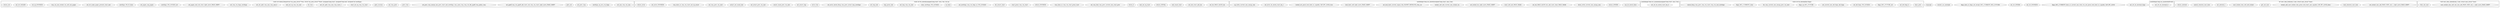 digraph mlock_c{
	subgraph cluster_mlock_fixup{
		label="static int mlock_fixup(struct vm_area_struct *vma, struct vm_area_struct **prev, unsigned long start, unsigned long end, unsigned int newflags)";
		set_mm_vma_vm_mm[label="set_mm_vma_vm_mm"];
		newflags_eq_mva_vm_flags[label="newflags_eq_mva_vm_flags"];
		set_prev_vma[label="set_prev_vma"];
		goto_out[label="goto_out"];
		set_pgoff_vma_vm_pgoff_add_start_sub_vma_vm_start_right_move_PAGE_SHIFT[label="set_pgoff_vma_vm_pgoff_add_start_sub_vma_vm_start_right_move_PAGE_SHIFT"];
		set_prev_vma_merge_mm_prev_start_end_newflags_vma_anon_vma_vma_vm_file_pgoff_vma_policy_vma[label="set_prev_vma_merge_mm_prev_start_end_newflags_vma_anon_vma_vma_vm_file_pgoff_vma_policy_vma"];
		prev_true[label="prev_true"];
		set_vma_prev[label="set_vma_prev"];
		goto_success[label="goto_success"];
		set_prev_vma[label="set_prev_vma"];
		start_not_eq_vma_vm_start[label="start_not_eq_vma_vm_start"];
		set_ret_split_vma_mm_vma_start_1[label="set_ret_split_vma_mm_vma_start_1"];
		ret_true[label="ret_true"];
		goto_out[label="goto_out"];
		end_not_eq_vma_vm_end[label="end_not_eq_vma_vm_end"];
		set_ret_split_vma_mm_vma_end_0[label="set_ret_split_vma_mm_vma_end_0"];
		ret_true[label="ret_true"];
		goto_out[label="goto_out"];
		set_vma_vm_flags_newflags[label="set_vma_vm_flags_newflags"];
		set_pages_end_sub_start_right_move_PAGE_SHIFT[label="set_pages_end_sub_start_right_move_PAGE_SHIFT"];
		newflags_VM_LOCKED_set[label="newflags_VM_LOCKED_set"];
		set_pages_neg_pages[label="set_pages_neg_pages"];
		newflags_VM_IO_false[label="newflags_VM_IO_false"];
		set_ret_make_pages_present_start_end[label="set_ret_make_pages_present_start_end"];
		vma_vm_mm_locked_vm_self_sub_pages[label="vma_vm_mm_locked_vm_self_sub_pages"];
		ret_eq_ENOMEM[label="ret_eq_ENOMEM"];
		set_ret_EAGAIN[label="set_ret_EAGAIN"];
		return_ret[label="return_ret"];
	}

	subgraph cluster_do_mlock{
		label="static int do_mlock(unsigned long start, size_t len, int on)";
		set_len_PAGE_ALIGN_len[label="set_len_PAGE_ALIGN_len"];
		set_end_start_add_len[label="set_end_start_add_len"];
		end_small_start[label="end_small_start"];
		return_EINVAL[label="return_EINVAL"];
		end_not_eq_start[label="end_not_eq_start"];
		return_0[label="return_0"];
		set_vma_find_vma_prev_current_mm_start_prev[label="set_vma_find_vma_prev_current_mm_start_prev"];
		vma_false_or_vma_vm_start_great_start[label="vma_false_or_vma_vm_start_great_start"];
		return_ENOMEM[label="return_ENOMEM"];
		start_great_vma_vm_start[label="start_great_vma_vm_start"];
		set_prev_vma[label="set_prev_vma"];
		for_nstart_start[label="for_nstart_start"];
		set_newflags_vma_vm_flags_or_VM_LOCKED[label="set_newflags_vma_vm_flags_or_VM_LOCKED"];
		on_false[label="on_false"];
		clear_newflags_VM_LOCKED[label="clear_newflags_VM_LOCKED"];
		set_tmp_vma_vm_end[label="set_tmp_vma_vm_end"];
		tmp_great_end[label="tmp_great_end"];
		set_tmp_end[label="set_tmp_end"];
		set_error_mlock_fixup_vma_prev_nstart_tmp_newflags[label="set_error_mlock_fixup_vma_prev_nstart_tmp_newflags"];
		error_true[label="error_true"];
		set_nstart_tmp[label="set_nstart_tmp"];
		nstart_small_prev_vm_end[label="nstart_small_prev_vm_end"];
		set_nstart_prev_vm_end[label="set_nstart_prev_vm_end"];
		nstart_not_small_end[label="nstart_not_small_end"];
		set_vma_prev_vm_next[label="set_vma_prev_vm_next"];
		vma_false_or_vma_vm_start_not_eq_nstart[label="vma_false_or_vma_vm_start_not_eq_nstart"];
		set_error_ENOMEM[label="set_error_ENOMEM"];
		return_error[label="return_error"];
	}

	subgraph cluster_sys_mlock{
		label="asmlinkage long sys_mlock(unsigned long start, size_t len)";
		can_do_mlock_false[label="can_do_mlock_false"];
		return_EPERM[label="return_EPERM"];
		down_write_current_mm_mmap_sem[label="down_write_current_mm_mmap_sem"];
		set_len_PAGE_ALIGN_len_add_start_clear_PAGE_MASK[label="set_len_PAGE_ALIGN_len_add_start_clear_PAGE_MASK"];
		start_self_and_PAGE_MASK[label="start_self_and_PAGE_MASK"];
		set_locked_len_right_move_PAGE_SHIFT[label="set_locked_len_right_move_PAGE_SHIFT"];
		locked_self_add_current_mm_locked_vm[label="locked_self_add_current_mm_locked_vm"];
		set_lock_limit_current_signal_rlim_RLIMIT_MEMLOCK_rlim_cur[label="set_lock_limit_current_signal_rlim_RLIMIT_MEMLOCK_rlim_cur"];
		lock_limit_self_right_move_PAGE_SHIFT[label="lock_limit_self_right_move_PAGE_SHIFT"];
		locked_not_great_lock_limit_or_capable_CAP_IPC_LOCK_true[label="locked_not_great_lock_limit_or_capable_CAP_IPC_LOCK_true"];
		set_error_do_mlock_start_len_1[label="set_error_do_mlock_start_len_1"];
		up_write_current_mm_mmap_sem[label="up_write_current_mm_mmap_sem"];
		return_error[label="return_error"];
	}

	subgraph cluster_sys_munlock{
		label="asmlinkage long sys_munlock(unsigned long start, size_t len)";
		down_write_current_mm_mmap_sem[label="down_write_current_mm_mmap_sem"];
		set_len_PAGE_ALIGN_len_add_start_clear_PAGE_MASK[label="set_len_PAGE_ALIGN_len_add_start_clear_PAGE_MASK"];
		start_self_and_PAGE_MASK[label="start_self_and_PAGE_MASK"];
		set_ret_do_mlock_start_len_0[label="set_ret_do_mlock_start_len_0"];
		up_write_current_mm_mmap_sem[label="up_write_current_mm_mmap_sem"];
		return_ret[label="return_ret"];
	}

	subgraph cluster_do_mlockall{
		label="static int do_mlockall(int flags)";
		clear_prev[label="clear_prev"];
		set_def_flags_0[label="set_def_flags_0"];
		flags_MCL_FUTURE_set[label="flags_MCL_FUTURE_set"];
		set_def_flags_VM_LOCKED[label="set_def_flags_VM_LOCKED"];
		set_current_mm_def_flags_def_flags[label="set_current_mm_def_flags_def_flags"];
		flags_eq_MCL_FUTURE[label="flags_eq_MCL_FUTURE"];
		goto_out[label="goto_out"];
		for_vma_current_mm_mmap_prev_vm_next[label="for_vma_current_mm_mmap_prev_vm_next"];
		set_newflags_vma_vm_flags_or_VM_LOCKED[label="set_newflags_vma_vm_flags_or_VM_LOCKED"];
		flags_MCL_CURRENT_clear[label="flags_MCL_CURRENT_clear"];
		clear_newflags_VM_LOCKED[label="clear_newflags_VM_LOCKED"];
		mlock_fixup_vma_prev_vma_vm_start_vma_vm_end_newflags[label="mlock_fixup_vma_prev_vma_vm_start_vma_vm_end_newflags"];
		return_0[label="return_0"];
	}

	bugraph cluster_sys_mlockall{
		label="asmlinkage long sys_mlockall(int flags)";
		flags_false_or_flags_set_except_MCL_CURRENT_MCL_FUTURE[label="flags_false_or_flags_set_except_MCL_CURRENT_MCL_FUTURE"];
		goto_out[label="goto_out"];
		set_ret_EPERM[label="set_ret_EPERM"];
		can_do_mlock_false[label="can_do_mlock_false"];
		goto_out[label="goto_out"];
		down_write_current_mm_mmap_sem[label="down_write_current_mm_mmap_sem"];
		set_lock_limit_current_signal_rlim_RLIMIT_MEMLOCK_rlim_cur[label="set_lock_limit_current_signal_rlim_RLIMIT_MEMLOCK_rlim_cur"];
		lock_limit_self_right_move_PAGE_SHIFT[label="lock_limit_self_right_move_PAGE_SHIFT"];
		set_ret_ENOMEM[label="set_ret_ENOMEM"];
		flags_MCL_CURRENT_false_or_current_mm_total_vm_not_great_lock_limit_or_capable_CAP_IPC_LOCK[label="flags_MCL_CURRENT_false_or_current_mm_total_vm_not_great_lock_limit_or_capable_CAP_IPC_LOCK"];
		set_ret_do_mlockall_flags[label="set_ret_do_mlockall_flags"];
		up_write_current_mm_mmap_sem[label="up_write_current_mm_mmap_sem"];
		return_ret[label="return_ret"];
	}

	subgraph cluster_sys_munlockall{
		label="asmlinkage long sys_munlockall(void)";
		down_write_current_mm_mmap_sem[label="down_write_current_mm_mmap_sem"];
		set_ret_do_mlockall_0[label="set_ret_do_mlockall_0"];
		up_write_current_mm_mmap_sem[label="up_write_current_mm_mmap_sem"];
		return_ret[label="return_ret"];
	}

	subgraph cluster_user_shm_lock{
		label="int user_shm_lock(size_t size, struct user_struct *user)";
		set_locked_size_add_PAGE_SIZE_sub_1_right_move_PAGE_SHIFT[label="set_locked_size_add_PAGE_SIZE_sub_1_right_move_PAGE_SHIFT"];
		set_lock_limit_current_signal_rlim_RLIMIT_MEMLOCK_rlim_cur[label="set_lock_limit_current_signal_rlim_RLIMIT_MEMLOCK_rlim_cur"];
		lock_limit_self_right_move_PAGE_SHIFT[label="lock_limit_self_right_move_PAGE_SHIFT"];
		lock_shmlock_user_lock[label="lock_shmlock_user_lock"];
		locked_add_user_locked_shm_great_lock_limit_and_capable_CAP_IPC_LOCK_false[label="locked_add_user_locked_shm_great_lock_limit_and_capable_CAP_IPC_LOCK_false"];
		goto_out[label="goto_out"];
		get_uid_user[label="get_uid_user"];
		user_locked_shm_self_add_locked[label="user_locked_shm_self_add_locked"];
		set_allowed_1[label="set_allowed_1"];
		unlock_shmlock_user_lock[label="unlock_shmlock_user_lock"];
		return_allowed[label="return_allowed"];
	}

	subgraph cluster_user_shm_unlock{
		label="void user_shm_unlock(size_t size, struct user_struct *user)";
		lock_shmlock_user_lock[label="lock_shmlock_user_lock"];
		user_locked_shm_self_sub_size_add_PAGE_SIZE_sub_1_right_move_PAGE_SHIFT[label="user_locked_shm_self_sub_size_add_PAGE_SIZE_sub_1_right_move_PAGE_SHIFT"];
		unlock_shmlock_user_lock[label="unlock_shmlock_user_lock"];
		free_uid_user[label="free_uid_user"];
	}
}
